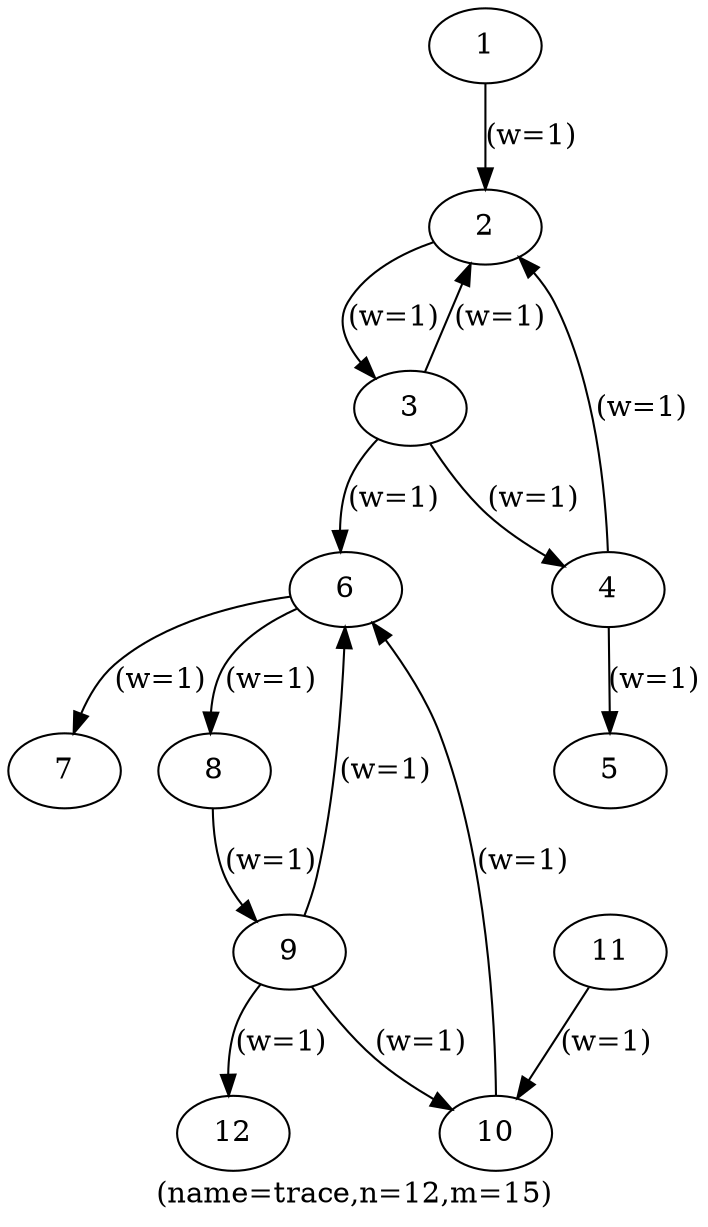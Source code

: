 digraph trace {
label="(name=trace,n=12,m=15)";
	1 -> 2 [label="(w=1)"];
	2 -> 3 [label="(w=1)"];
	3 -> 2 [label="(w=1)"];
	3 -> 4 [label="(w=1)"];
	4 -> 2 [label="(w=1)"];
	4 -> 5 [label="(w=1)"];
	3 -> 6 [label="(w=1)"];
	6 -> 7 [label="(w=1)"];
	6 -> 8 [label="(w=1)"];
	8 -> 9 [label="(w=1)"];
	9 -> 6 [label="(w=1)"];
	9 -> 10 [label="(w=1)"];
	9 -> 12 [label="(w=1)"];
	10 -> 6 [label="(w=1)"];
	11 -> 10 [label="(w=1)"];
6 [label="6"];
11 [label="11"];
3 [label="3"];
7 [label="7"];
9 [label="9"];
12 [label="12"];
2 [label="2"];
8 [label="8"];
1 [label="1"];
4 [label="4"];
10 [label="10"];
5 [label="5"];
}
